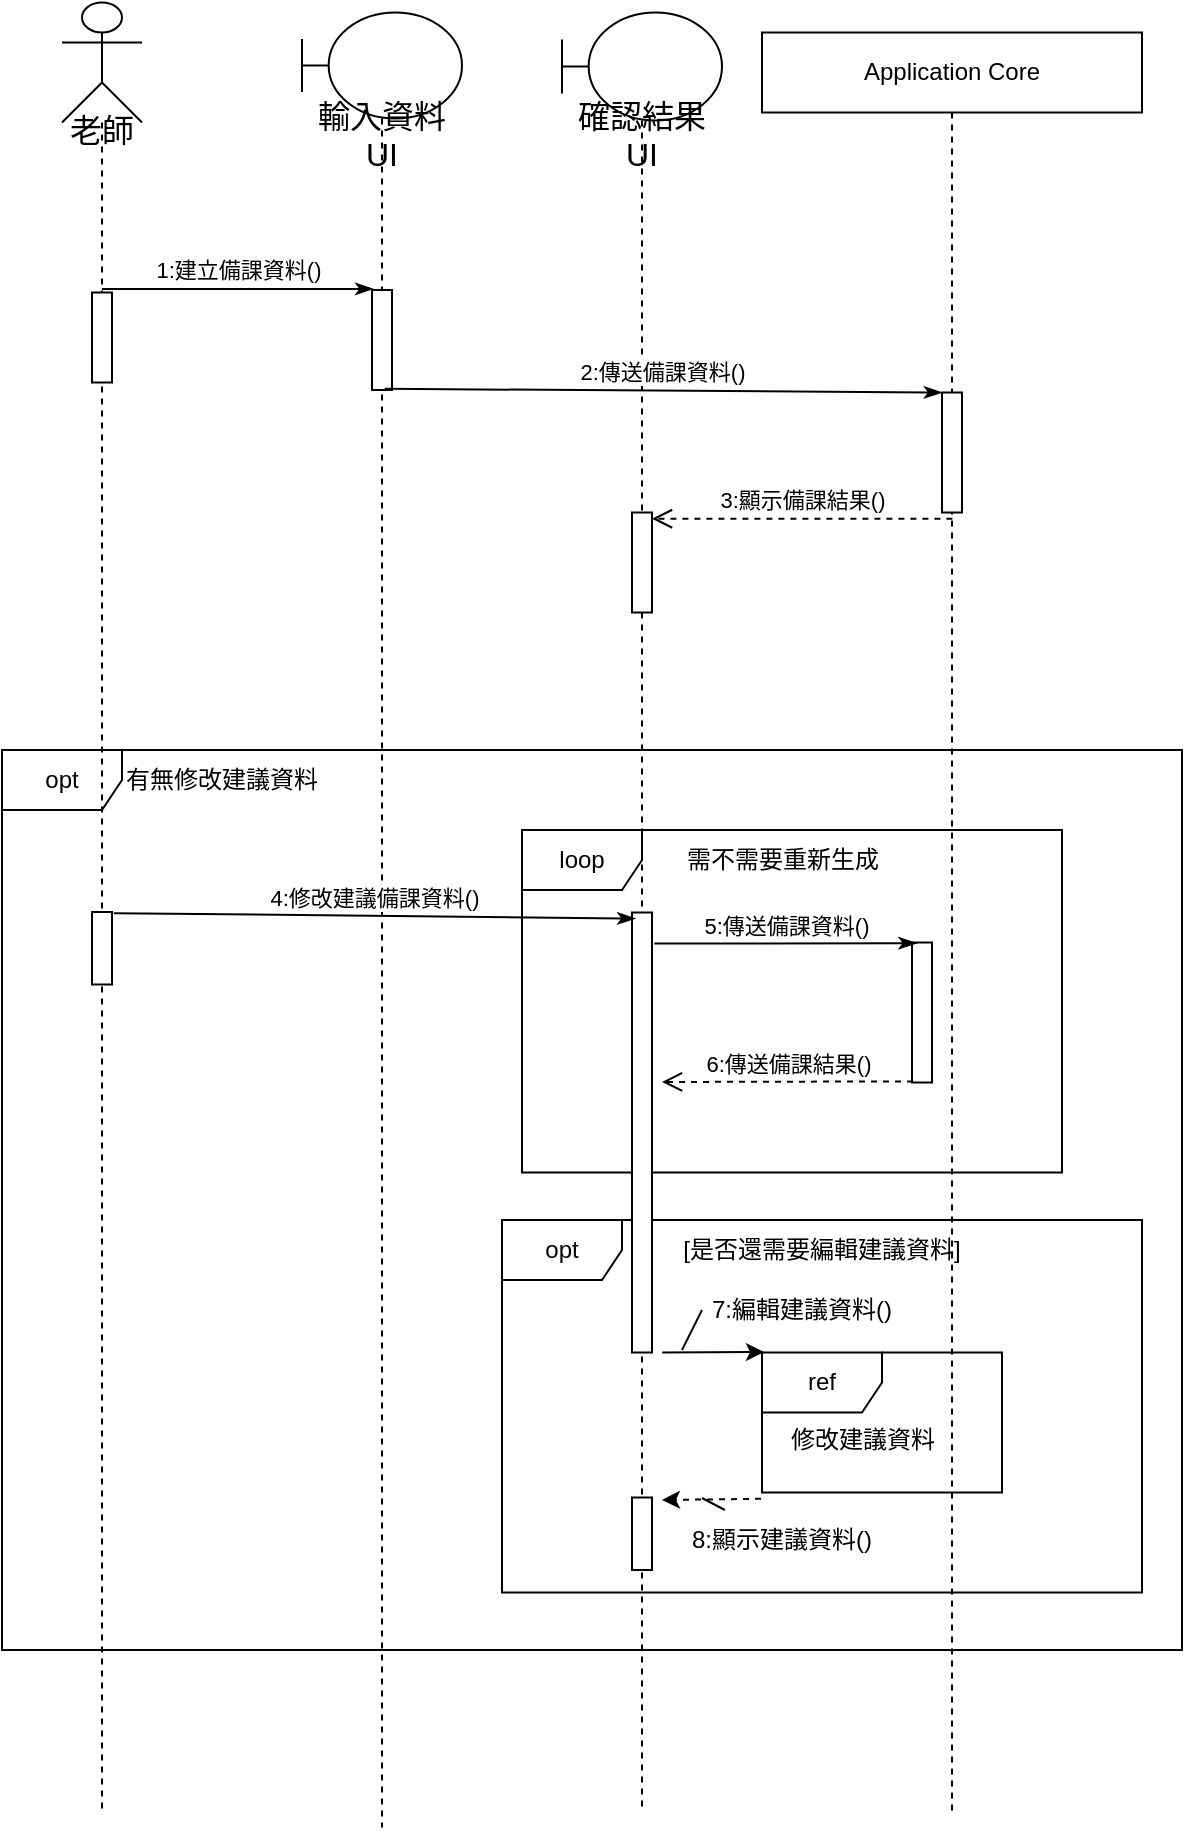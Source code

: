 <mxfile version="25.0.3">
  <diagram name="第 1 页" id="_kCn5gWWrIlWfqqUU_DX">
    <mxGraphModel dx="378" dy="212" grid="1" gridSize="10" guides="1" tooltips="1" connect="1" arrows="1" fold="1" page="1" pageScale="1" pageWidth="1100" pageHeight="1700" math="0" shadow="0">
      <root>
        <mxCell id="0" />
        <mxCell id="1" parent="0" />
        <mxCell id="YPL2zZCJEPcPc3VNx12_-89" value="opt" style="shape=umlFrame;whiteSpace=wrap;html=1;" vertex="1" parent="1">
          <mxGeometry x="230" y="470" width="590" height="450" as="geometry" />
        </mxCell>
        <mxCell id="3" value="&lt;p&gt;&lt;font style=&quot;font-size: 16px;&quot;&gt;老師&lt;/font&gt;&lt;/p&gt;" style="shape=umlLifeline;participant=umlActor;perimeter=lifelinePerimeter;whiteSpace=wrap;html=1;container=1;collapsible=0;recursiveResize=0;verticalAlign=top;spacingTop=36;outlineConnect=0;size=60;align=center;" parent="1" vertex="1">
          <mxGeometry x="260" y="96.25" width="40" height="905" as="geometry" />
        </mxCell>
        <mxCell id="63" value="" style="html=1;points=[];perimeter=orthogonalPerimeter;" parent="3" vertex="1">
          <mxGeometry x="15" y="145" width="10" height="45" as="geometry" />
        </mxCell>
        <mxCell id="87" value="" style="html=1;points=[];perimeter=orthogonalPerimeter;" parent="3" vertex="1">
          <mxGeometry x="15" y="454.75" width="10" height="36.25" as="geometry" />
        </mxCell>
        <mxCell id="6" value="輸入資料UI" style="shape=umlLifeline;participant=umlBoundary;perimeter=lifelinePerimeter;whiteSpace=wrap;html=1;container=1;collapsible=0;recursiveResize=0;verticalAlign=top;spacingTop=36;outlineConnect=0;fontSize=16;size=53;" parent="1" vertex="1">
          <mxGeometry x="380" y="101.25" width="80" height="907.5" as="geometry" />
        </mxCell>
        <mxCell id="18" value="" style="html=1;points=[];perimeter=orthogonalPerimeter;" parent="6" vertex="1">
          <mxGeometry x="35" y="138.75" width="10" height="50" as="geometry" />
        </mxCell>
        <mxCell id="7" value="確認結果UI" style="shape=umlLifeline;participant=umlBoundary;perimeter=lifelinePerimeter;whiteSpace=wrap;html=1;container=1;collapsible=0;recursiveResize=0;verticalAlign=top;spacingTop=36;outlineConnect=0;fontSize=16;size=54;" parent="1" vertex="1">
          <mxGeometry x="510" y="101.25" width="80" height="900" as="geometry" />
        </mxCell>
        <mxCell id="26" value="" style="html=1;points=[];perimeter=orthogonalPerimeter;" parent="7" vertex="1">
          <mxGeometry x="35" y="250" width="10" height="50" as="geometry" />
        </mxCell>
        <mxCell id="YPL2zZCJEPcPc3VNx12_-100" value="" style="html=1;points=[];perimeter=orthogonalPerimeter;" vertex="1" parent="7">
          <mxGeometry x="35" y="742.5" width="10" height="36.25" as="geometry" />
        </mxCell>
        <mxCell id="8" value="Application Core" style="shape=umlLifeline;perimeter=lifelinePerimeter;whiteSpace=wrap;html=1;container=1;collapsible=0;recursiveResize=0;outlineConnect=0;" parent="1" vertex="1">
          <mxGeometry x="610" y="111.25" width="190" height="890" as="geometry" />
        </mxCell>
        <mxCell id="YPL2zZCJEPcPc3VNx12_-92" value="opt" style="shape=umlFrame;whiteSpace=wrap;html=1;" vertex="1" parent="8">
          <mxGeometry x="-130" y="593.75" width="320" height="186.25" as="geometry" />
        </mxCell>
        <mxCell id="22" value="" style="html=1;points=[];perimeter=orthogonalPerimeter;" parent="8" vertex="1">
          <mxGeometry x="90" y="180" width="10" height="60" as="geometry" />
        </mxCell>
        <mxCell id="46" value="" style="html=1;points=[];perimeter=orthogonalPerimeter;" parent="8" vertex="1">
          <mxGeometry x="75" y="455" width="10" height="70" as="geometry" />
        </mxCell>
        <mxCell id="77" value="ref" style="shape=umlFrame;whiteSpace=wrap;html=1;" parent="8" vertex="1">
          <mxGeometry y="660" width="120" height="70" as="geometry" />
        </mxCell>
        <mxCell id="85" value="修改建議資料" style="text;html=1;align=center;verticalAlign=middle;resizable=0;points=[];autosize=1;strokeColor=none;fillColor=none;" parent="8" vertex="1">
          <mxGeometry y="688.75" width="100" height="30" as="geometry" />
        </mxCell>
        <mxCell id="43" value="loop" style="shape=umlFrame;whiteSpace=wrap;html=1;" parent="8" vertex="1">
          <mxGeometry x="-120" y="398.75" width="270" height="171.25" as="geometry" />
        </mxCell>
        <mxCell id="49" value="需不需要重新生成" style="text;html=1;align=center;verticalAlign=middle;resizable=0;points=[];autosize=1;strokeColor=none;fillColor=none;" parent="8" vertex="1">
          <mxGeometry x="-50" y="398.75" width="120" height="30" as="geometry" />
        </mxCell>
        <mxCell id="YPL2zZCJEPcPc3VNx12_-91" value="" style="html=1;points=[];perimeter=orthogonalPerimeter;" vertex="1" parent="8">
          <mxGeometry x="-65" y="440" width="10" height="220" as="geometry" />
        </mxCell>
        <mxCell id="YPL2zZCJEPcPc3VNx12_-96" value="[是否還需要編輯建議資料]" style="text;html=1;align=center;verticalAlign=middle;whiteSpace=wrap;rounded=0;" vertex="1" parent="8">
          <mxGeometry x="-50" y="593.75" width="160" height="30" as="geometry" />
        </mxCell>
        <mxCell id="YPL2zZCJEPcPc3VNx12_-95" value="7:編輯建議資料()" style="text;html=1;align=center;verticalAlign=middle;whiteSpace=wrap;rounded=0;" vertex="1" parent="8">
          <mxGeometry x="-30" y="623.75" width="100" height="30" as="geometry" />
        </mxCell>
        <mxCell id="YPL2zZCJEPcPc3VNx12_-101" value="" style="endArrow=classic;html=1;rounded=0;exitX=-0.004;exitY=1.045;exitDx=0;exitDy=0;exitPerimeter=0;elbow=vertical;dashed=1;" edge="1" parent="8" source="77">
          <mxGeometry width="50" height="50" relative="1" as="geometry">
            <mxPoint x="-39.92" y="669.997" as="sourcePoint" />
            <mxPoint x="-50" y="733.75" as="targetPoint" />
          </mxGeometry>
        </mxCell>
        <mxCell id="YPL2zZCJEPcPc3VNx12_-102" value="8:顯示建議資料()" style="text;html=1;align=center;verticalAlign=middle;whiteSpace=wrap;rounded=0;" vertex="1" parent="8">
          <mxGeometry x="-40" y="738.75" width="100" height="30" as="geometry" />
        </mxCell>
        <mxCell id="15" value="1:建立備課資料()" style="html=1;verticalAlign=bottom;endArrow=classicThin;endFill=1;entryX=0.068;entryY=-0.011;entryDx=0;entryDy=0;entryPerimeter=0;" parent="1" source="3" target="18" edge="1">
          <mxGeometry x="-0.004" width="80" relative="1" as="geometry">
            <mxPoint x="310" y="239" as="sourcePoint" />
            <mxPoint x="378.36" y="240.0" as="targetPoint" />
            <mxPoint as="offset" />
          </mxGeometry>
        </mxCell>
        <mxCell id="21" value="2:傳送備課資料()" style="html=1;verticalAlign=bottom;endArrow=classicThin;endFill=1;exitX=0.64;exitY=0.988;exitDx=0;exitDy=0;exitPerimeter=0;" parent="1" source="18" target="22" edge="1">
          <mxGeometry x="-0.004" width="80" relative="1" as="geometry">
            <mxPoint x="430.16" y="300" as="sourcePoint" />
            <mxPoint x="540" y="300" as="targetPoint" />
            <mxPoint as="offset" />
          </mxGeometry>
        </mxCell>
        <mxCell id="24" value="3:顯示備課結果()" style="html=1;verticalAlign=bottom;endArrow=open;dashed=1;endSize=8;exitX=0.521;exitY=1.052;exitDx=0;exitDy=0;exitPerimeter=0;" parent="1" source="22" target="26" edge="1">
          <mxGeometry x="-0.002" relative="1" as="geometry">
            <mxPoint x="620" y="360" as="sourcePoint" />
            <mxPoint x="550" y="363" as="targetPoint" />
            <mxPoint as="offset" />
          </mxGeometry>
        </mxCell>
        <mxCell id="47" value="5:傳送備課資料()" style="html=1;verticalAlign=bottom;endArrow=classicThin;endFill=1;entryX=0.231;entryY=0.005;entryDx=0;entryDy=0;entryPerimeter=0;exitX=1.116;exitY=0.134;exitDx=0;exitDy=0;exitPerimeter=0;" parent="1" target="46" edge="1">
          <mxGeometry x="-0.004" width="80" relative="1" as="geometry">
            <mxPoint x="556.16" y="566.81" as="sourcePoint" />
            <mxPoint x="620" y="566" as="targetPoint" />
            <mxPoint as="offset" />
          </mxGeometry>
        </mxCell>
        <mxCell id="48" value="6:傳送備課結果()" style="html=1;verticalAlign=bottom;endArrow=open;dashed=1;endSize=8;exitX=0.052;exitY=0.992;exitDx=0;exitDy=0;exitPerimeter=0;" parent="1" source="46" edge="1">
          <mxGeometry x="-0.002" relative="1" as="geometry">
            <mxPoint x="630.21" y="635.0" as="sourcePoint" />
            <mxPoint x="560" y="636" as="targetPoint" />
            <mxPoint as="offset" />
          </mxGeometry>
        </mxCell>
        <mxCell id="88" value="4:修改建議備課資料()" style="html=1;verticalAlign=bottom;endArrow=classicThin;endFill=1;exitX=1.092;exitY=0.016;exitDx=0;exitDy=0;exitPerimeter=0;entryX=0.167;entryY=0.022;entryDx=0;entryDy=0;entryPerimeter=0;" parent="1" source="87" edge="1">
          <mxGeometry x="-0.004" width="80" relative="1" as="geometry">
            <mxPoint x="290" y="717.0" as="sourcePoint" />
            <mxPoint x="546.67" y="554.264" as="targetPoint" />
            <mxPoint as="offset" />
          </mxGeometry>
        </mxCell>
        <mxCell id="YPL2zZCJEPcPc3VNx12_-90" value="有無修改建議資料" style="text;html=1;align=center;verticalAlign=middle;whiteSpace=wrap;rounded=0;" vertex="1" parent="1">
          <mxGeometry x="275" y="470" width="130" height="30" as="geometry" />
        </mxCell>
        <mxCell id="YPL2zZCJEPcPc3VNx12_-93" value="" style="endArrow=classic;html=1;rounded=0;exitX=0.219;exitY=0.214;exitDx=0;exitDy=0;exitPerimeter=0;elbow=vertical;" edge="1" parent="1">
          <mxGeometry width="50" height="50" relative="1" as="geometry">
            <mxPoint x="560.08" y="771.247" as="sourcePoint" />
            <mxPoint x="611" y="771" as="targetPoint" />
          </mxGeometry>
        </mxCell>
        <mxCell id="YPL2zZCJEPcPc3VNx12_-98" value="" style="endArrow=none;html=1;rounded=0;entryX=0;entryY=0.5;entryDx=0;entryDy=0;" edge="1" parent="1" target="YPL2zZCJEPcPc3VNx12_-95">
          <mxGeometry width="50" height="50" relative="1" as="geometry">
            <mxPoint x="570" y="770" as="sourcePoint" />
            <mxPoint x="350" y="810" as="targetPoint" />
          </mxGeometry>
        </mxCell>
        <mxCell id="YPL2zZCJEPcPc3VNx12_-104" value="" style="endArrow=none;html=1;rounded=0;" edge="1" parent="1" target="YPL2zZCJEPcPc3VNx12_-102">
          <mxGeometry width="50" height="50" relative="1" as="geometry">
            <mxPoint x="580" y="844" as="sourcePoint" />
            <mxPoint x="590" y="824" as="targetPoint" />
          </mxGeometry>
        </mxCell>
      </root>
    </mxGraphModel>
  </diagram>
</mxfile>
